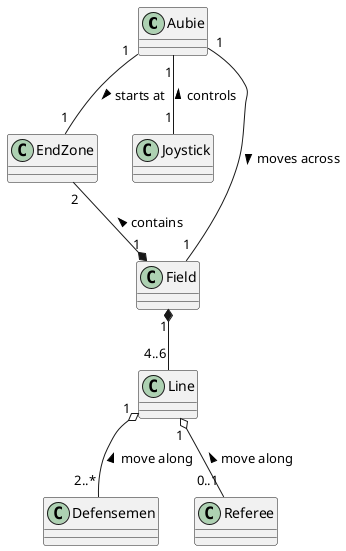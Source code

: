 @startuml

Aubie "1" -- "1" EndZone: starts at >

Aubie "1" -- "1" Joystick: controls <

Aubie "1" -- "1" Field: moves across >

EndZone "2" --* "1" Field: contains <

Field "1" *-- "4..6" Line

Line "1" o-- "2..*" Defensemen: move along <

Line "1" o-- "0..1" Referee: move along <
@enduml